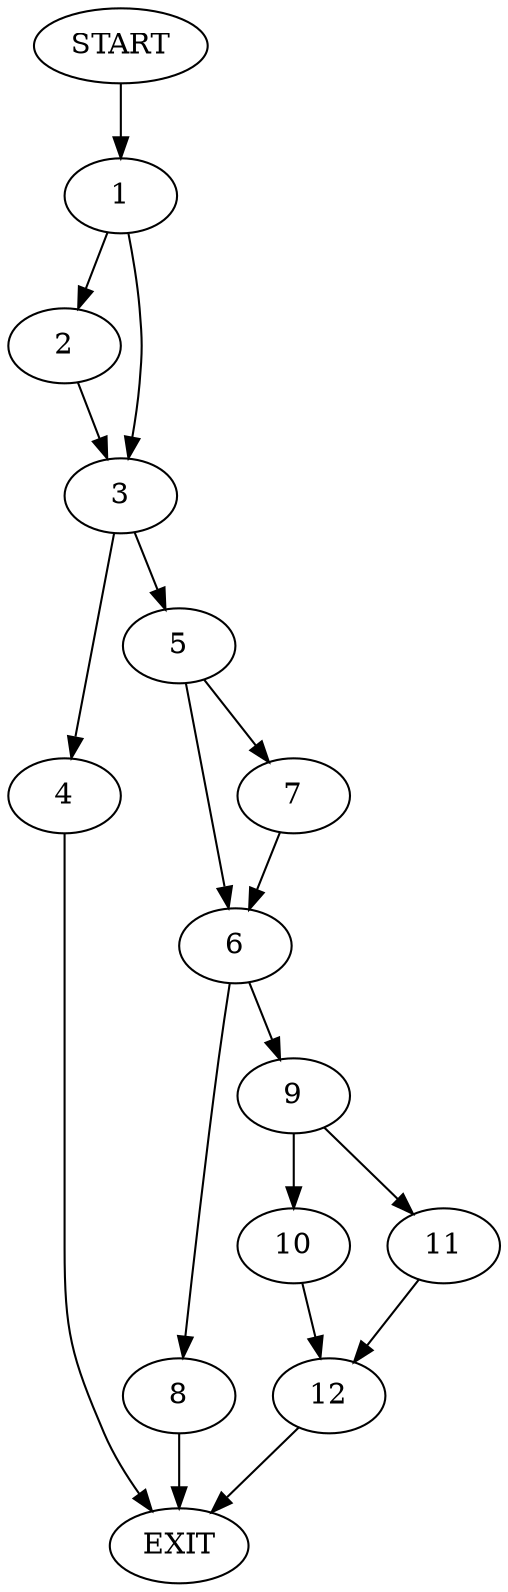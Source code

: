 digraph {
0 [label="START"]
13 [label="EXIT"]
0 -> 1
1 -> 2
1 -> 3
2 -> 3
3 -> 4
3 -> 5
5 -> 6
5 -> 7
4 -> 13
7 -> 6
6 -> 8
6 -> 9
8 -> 13
9 -> 10
9 -> 11
11 -> 12
10 -> 12
12 -> 13
}
